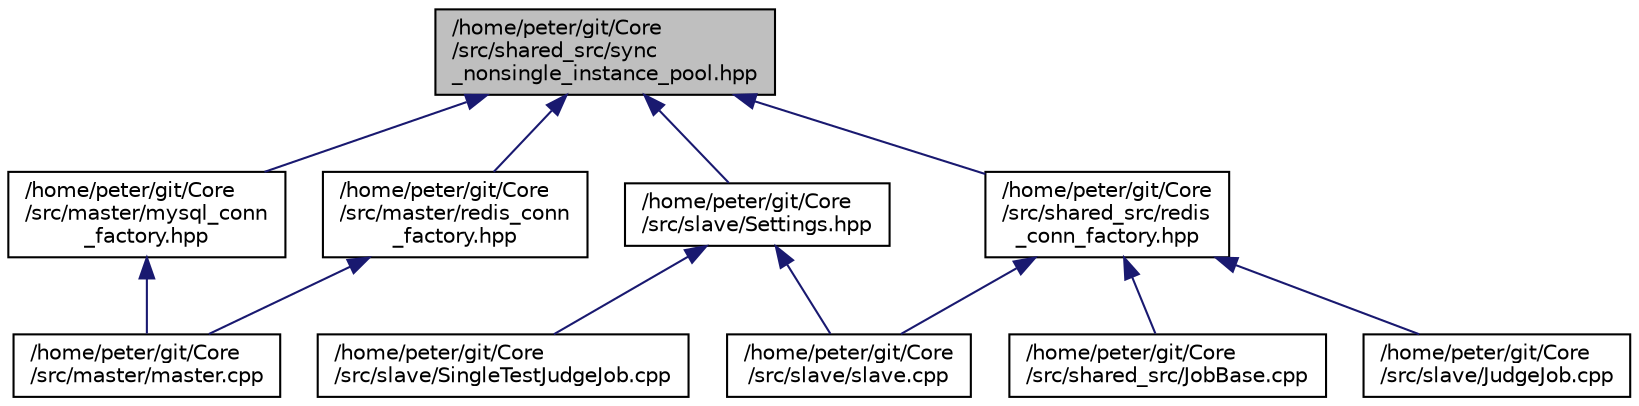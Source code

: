 digraph "/home/peter/git/Core/src/shared_src/sync_nonsingle_instance_pool.hpp"
{
 // LATEX_PDF_SIZE
  edge [fontname="Helvetica",fontsize="10",labelfontname="Helvetica",labelfontsize="10"];
  node [fontname="Helvetica",fontsize="10",shape=record];
  Node7 [label="/home/peter/git/Core\l/src/shared_src/sync\l_nonsingle_instance_pool.hpp",height=0.2,width=0.4,color="black", fillcolor="grey75", style="filled", fontcolor="black",tooltip=" "];
  Node7 -> Node8 [dir="back",color="midnightblue",fontsize="10",style="solid",fontname="Helvetica"];
  Node8 [label="/home/peter/git/Core\l/src/slave/Settings.hpp",height=0.2,width=0.4,color="black", fillcolor="white", style="filled",URL="$_settings_8hpp.html",tooltip=" "];
  Node8 -> Node9 [dir="back",color="midnightblue",fontsize="10",style="solid",fontname="Helvetica"];
  Node9 [label="/home/peter/git/Core\l/src/slave/SingleTestJudgeJob.cpp",height=0.2,width=0.4,color="black", fillcolor="white", style="filled",URL="$_single_test_judge_job_8cpp.html",tooltip=" "];
  Node8 -> Node10 [dir="back",color="midnightblue",fontsize="10",style="solid",fontname="Helvetica"];
  Node10 [label="/home/peter/git/Core\l/src/slave/slave.cpp",height=0.2,width=0.4,color="black", fillcolor="white", style="filled",URL="$slave_8cpp.html",tooltip=" "];
  Node7 -> Node11 [dir="back",color="midnightblue",fontsize="10",style="solid",fontname="Helvetica"];
  Node11 [label="/home/peter/git/Core\l/src/master/mysql_conn\l_factory.hpp",height=0.2,width=0.4,color="black", fillcolor="white", style="filled",URL="$mysql__conn__factory_8hpp.html",tooltip=" "];
  Node11 -> Node12 [dir="back",color="midnightblue",fontsize="10",style="solid",fontname="Helvetica"];
  Node12 [label="/home/peter/git/Core\l/src/master/master.cpp",height=0.2,width=0.4,color="black", fillcolor="white", style="filled",URL="$master_8cpp.html",tooltip=" "];
  Node7 -> Node13 [dir="back",color="midnightblue",fontsize="10",style="solid",fontname="Helvetica"];
  Node13 [label="/home/peter/git/Core\l/src/master/redis_conn\l_factory.hpp",height=0.2,width=0.4,color="black", fillcolor="white", style="filled",URL="$master_2redis__conn__factory_8hpp.html",tooltip=" "];
  Node13 -> Node12 [dir="back",color="midnightblue",fontsize="10",style="solid",fontname="Helvetica"];
  Node7 -> Node14 [dir="back",color="midnightblue",fontsize="10",style="solid",fontname="Helvetica"];
  Node14 [label="/home/peter/git/Core\l/src/shared_src/redis\l_conn_factory.hpp",height=0.2,width=0.4,color="black", fillcolor="white", style="filled",URL="$shared__src_2redis__conn__factory_8hpp.html",tooltip=" "];
  Node14 -> Node15 [dir="back",color="midnightblue",fontsize="10",style="solid",fontname="Helvetica"];
  Node15 [label="/home/peter/git/Core\l/src/slave/JudgeJob.cpp",height=0.2,width=0.4,color="black", fillcolor="white", style="filled",URL="$_judge_job_8cpp.html",tooltip=" "];
  Node14 -> Node10 [dir="back",color="midnightblue",fontsize="10",style="solid",fontname="Helvetica"];
  Node14 -> Node16 [dir="back",color="midnightblue",fontsize="10",style="solid",fontname="Helvetica"];
  Node16 [label="/home/peter/git/Core\l/src/shared_src/JobBase.cpp",height=0.2,width=0.4,color="black", fillcolor="white", style="filled",URL="$_job_base_8cpp.html",tooltip=" "];
}
